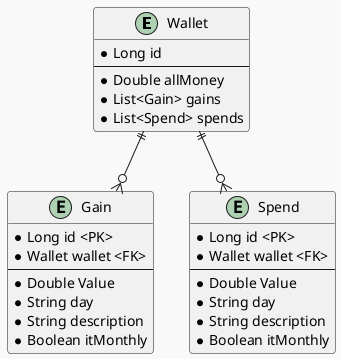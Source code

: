 @startuml
!theme mars

entity Wallet{
  *Long id
  --
  *Double allMoney
  *List<Gain> gains
  *List<Spend> spends
}

entity Gain{
  *Long id <PK>
  *Wallet wallet <FK>
--
  *Double Value
  *String day
  *String description
  *Boolean itMonthly
}

entity Spend{
  *Long id <PK>
  *Wallet wallet <FK>
--
  *Double Value
  *String day
  *String description
  *Boolean itMonthly
}

Wallet ||--o{Gain
Wallet ||--o{Spend

@enduml